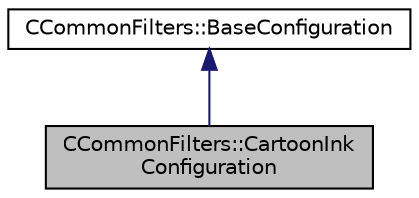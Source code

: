 digraph "CCommonFilters::CartoonInkConfiguration"
{
  edge [fontname="Helvetica",fontsize="10",labelfontname="Helvetica",labelfontsize="10"];
  node [fontname="Helvetica",fontsize="10",shape=record];
  Node1 [label="CCommonFilters::CartoonInk\lConfiguration",height=0.2,width=0.4,color="black", fillcolor="grey75", style="filled" fontcolor="black"];
  Node2 -> Node1 [dir="back",color="midnightblue",fontsize="10",style="solid",fontname="Helvetica"];
  Node2 [label="CCommonFilters::BaseConfiguration",height=0.2,width=0.4,color="black", fillcolor="white", style="filled",URL="$struct_c_common_filters_1_1_base_configuration.html"];
}

